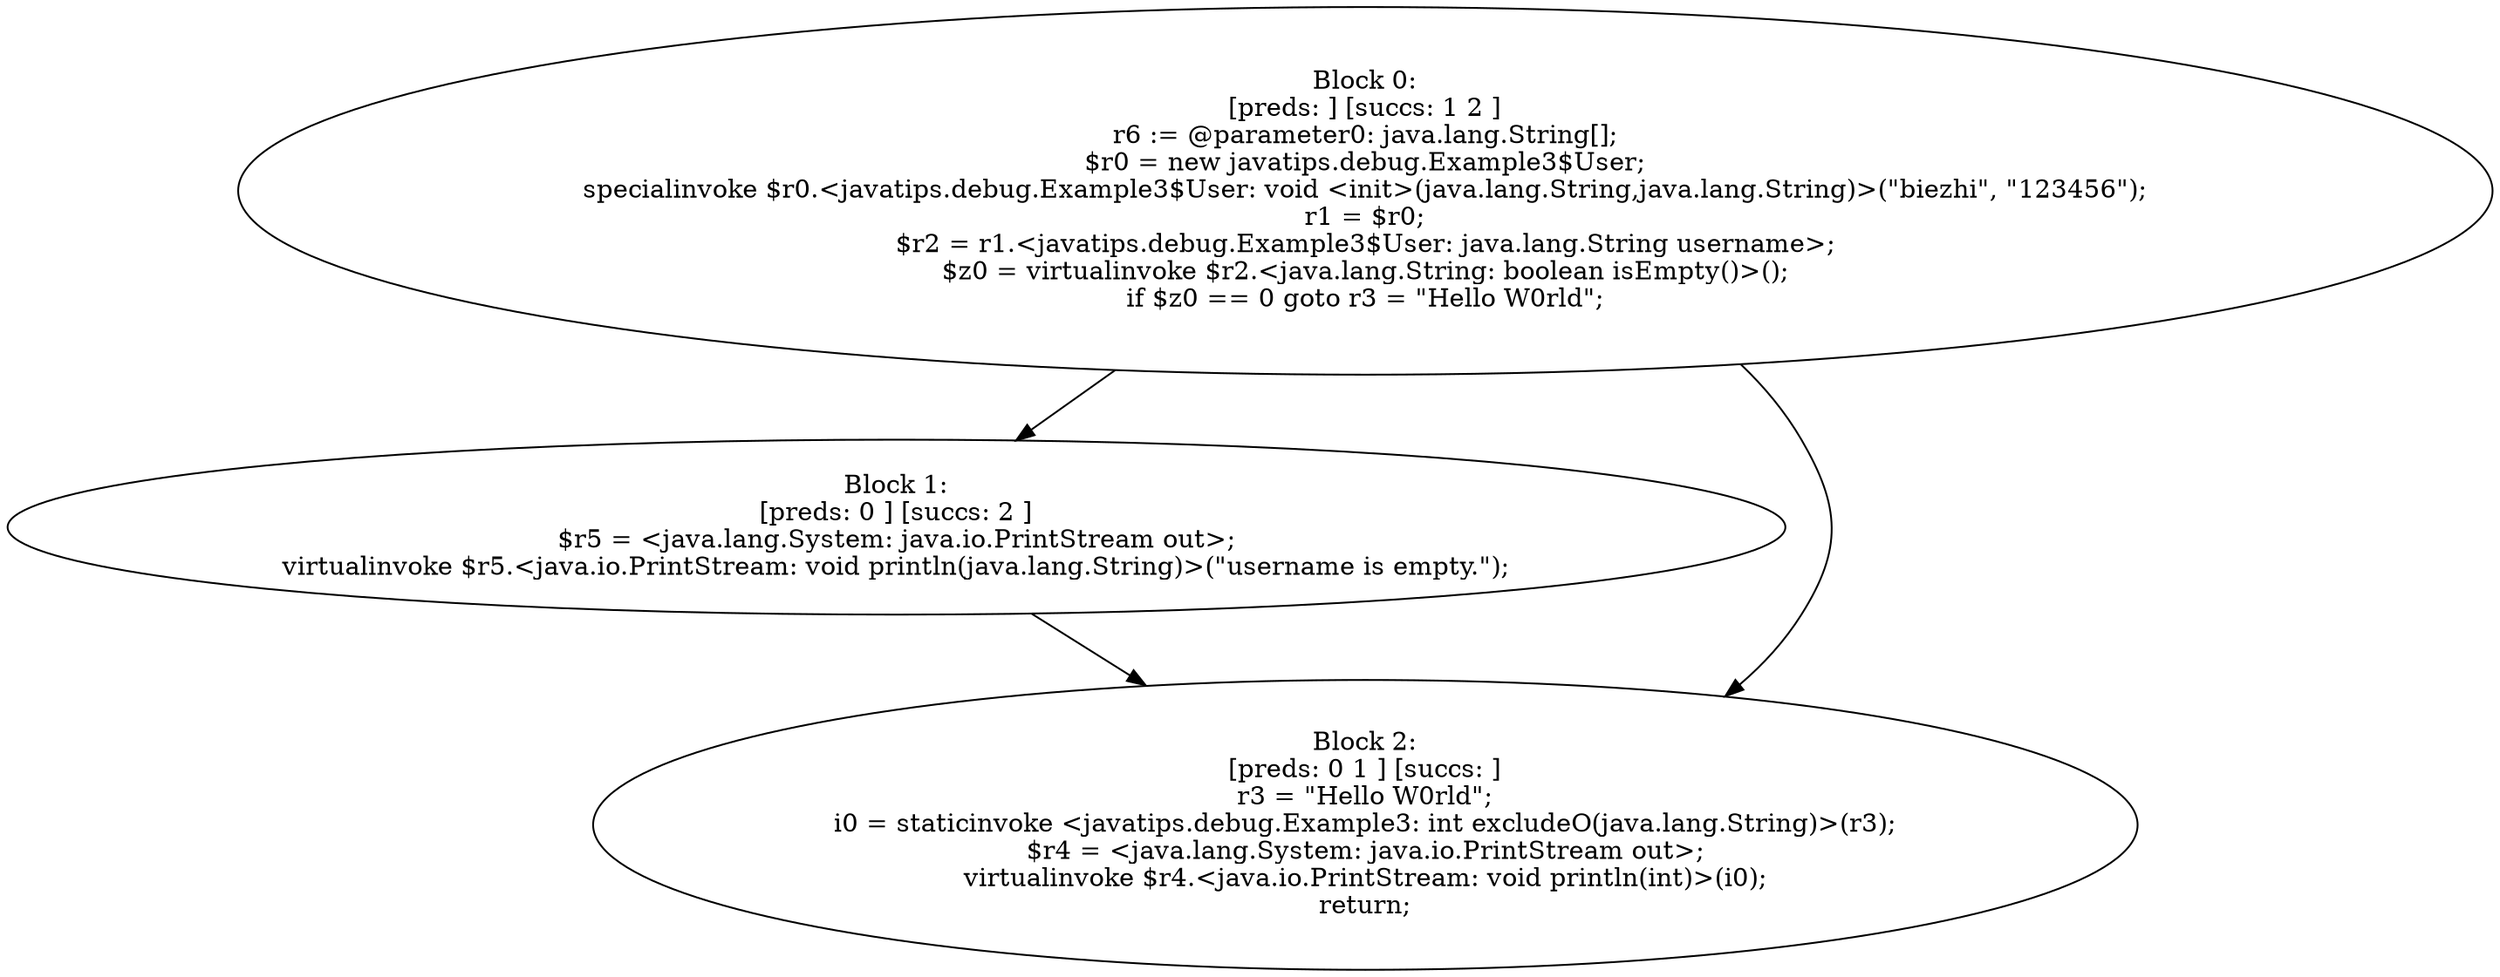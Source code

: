 digraph "unitGraph" {
    "Block 0:
[preds: ] [succs: 1 2 ]
r6 := @parameter0: java.lang.String[];
$r0 = new javatips.debug.Example3$User;
specialinvoke $r0.<javatips.debug.Example3$User: void <init>(java.lang.String,java.lang.String)>(\"biezhi\", \"123456\");
r1 = $r0;
$r2 = r1.<javatips.debug.Example3$User: java.lang.String username>;
$z0 = virtualinvoke $r2.<java.lang.String: boolean isEmpty()>();
if $z0 == 0 goto r3 = \"Hello W0rld\";
"
    "Block 1:
[preds: 0 ] [succs: 2 ]
$r5 = <java.lang.System: java.io.PrintStream out>;
virtualinvoke $r5.<java.io.PrintStream: void println(java.lang.String)>(\"username is empty.\");
"
    "Block 2:
[preds: 0 1 ] [succs: ]
r3 = \"Hello W0rld\";
i0 = staticinvoke <javatips.debug.Example3: int excludeO(java.lang.String)>(r3);
$r4 = <java.lang.System: java.io.PrintStream out>;
virtualinvoke $r4.<java.io.PrintStream: void println(int)>(i0);
return;
"
    "Block 0:
[preds: ] [succs: 1 2 ]
r6 := @parameter0: java.lang.String[];
$r0 = new javatips.debug.Example3$User;
specialinvoke $r0.<javatips.debug.Example3$User: void <init>(java.lang.String,java.lang.String)>(\"biezhi\", \"123456\");
r1 = $r0;
$r2 = r1.<javatips.debug.Example3$User: java.lang.String username>;
$z0 = virtualinvoke $r2.<java.lang.String: boolean isEmpty()>();
if $z0 == 0 goto r3 = \"Hello W0rld\";
"->"Block 1:
[preds: 0 ] [succs: 2 ]
$r5 = <java.lang.System: java.io.PrintStream out>;
virtualinvoke $r5.<java.io.PrintStream: void println(java.lang.String)>(\"username is empty.\");
";
    "Block 0:
[preds: ] [succs: 1 2 ]
r6 := @parameter0: java.lang.String[];
$r0 = new javatips.debug.Example3$User;
specialinvoke $r0.<javatips.debug.Example3$User: void <init>(java.lang.String,java.lang.String)>(\"biezhi\", \"123456\");
r1 = $r0;
$r2 = r1.<javatips.debug.Example3$User: java.lang.String username>;
$z0 = virtualinvoke $r2.<java.lang.String: boolean isEmpty()>();
if $z0 == 0 goto r3 = \"Hello W0rld\";
"->"Block 2:
[preds: 0 1 ] [succs: ]
r3 = \"Hello W0rld\";
i0 = staticinvoke <javatips.debug.Example3: int excludeO(java.lang.String)>(r3);
$r4 = <java.lang.System: java.io.PrintStream out>;
virtualinvoke $r4.<java.io.PrintStream: void println(int)>(i0);
return;
";
    "Block 1:
[preds: 0 ] [succs: 2 ]
$r5 = <java.lang.System: java.io.PrintStream out>;
virtualinvoke $r5.<java.io.PrintStream: void println(java.lang.String)>(\"username is empty.\");
"->"Block 2:
[preds: 0 1 ] [succs: ]
r3 = \"Hello W0rld\";
i0 = staticinvoke <javatips.debug.Example3: int excludeO(java.lang.String)>(r3);
$r4 = <java.lang.System: java.io.PrintStream out>;
virtualinvoke $r4.<java.io.PrintStream: void println(int)>(i0);
return;
";
}
